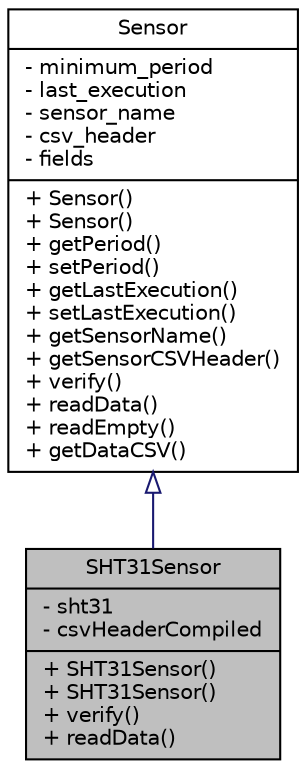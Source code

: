 digraph "SHT31Sensor"
{
 // INTERACTIVE_SVG=YES
 // LATEX_PDF_SIZE
  bgcolor="transparent";
  edge [fontname="Helvetica",fontsize="10",labelfontname="Helvetica",labelfontsize="10"];
  node [fontname="Helvetica",fontsize="10",shape=record];
  Node1 [label="{SHT31Sensor\n|- sht31\l- csvHeaderCompiled\l|+ SHT31Sensor()\l+ SHT31Sensor()\l+ verify()\l+ readData()\l}",height=0.2,width=0.4,color="black", fillcolor="grey75", style="filled", fontcolor="black",tooltip="Interfaces with SHT31 Sensor to collect temperature and humidity data."];
  Node2 -> Node1 [dir="back",color="midnightblue",fontsize="10",style="solid",arrowtail="onormal",fontname="Helvetica"];
  Node2 [label="{Sensor\n|- minimum_period\l- last_execution\l- sensor_name\l- csv_header\l- fields\l|+ Sensor()\l+ Sensor()\l+ getPeriod()\l+ setPeriod()\l+ getLastExecution()\l+ setLastExecution()\l+ getSensorName()\l+ getSensorCSVHeader()\l+ verify()\l+ readData()\l+ readEmpty()\l+ getDataCSV()\l}",height=0.2,width=0.4,color="black",URL="$classSensor.html",tooltip="Parent class for sensor objects."];
}
